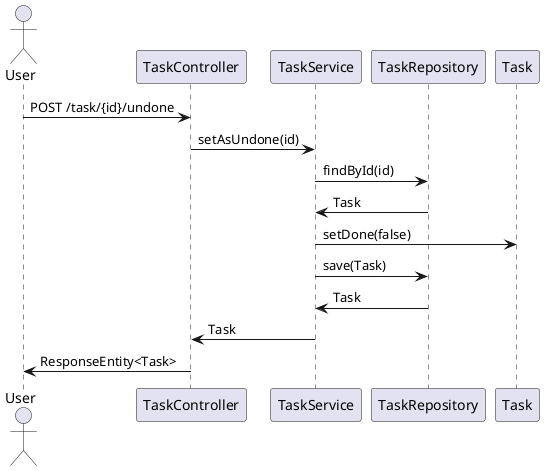 @startuml CU004 - Marcar tarefa como pendente
actor User
User -> TaskController: POST /task/{id}/undone
TaskController -> TaskService: setAsUndone(id)
TaskService -> TaskRepository: findById(id)
TaskRepository -> TaskService: Task
TaskService -> Task: setDone(false)
TaskService -> TaskRepository: save(Task)
TaskRepository -> TaskService: Task
TaskService -> TaskController: Task
TaskController -> User: ResponseEntity<Task>
@enduml
